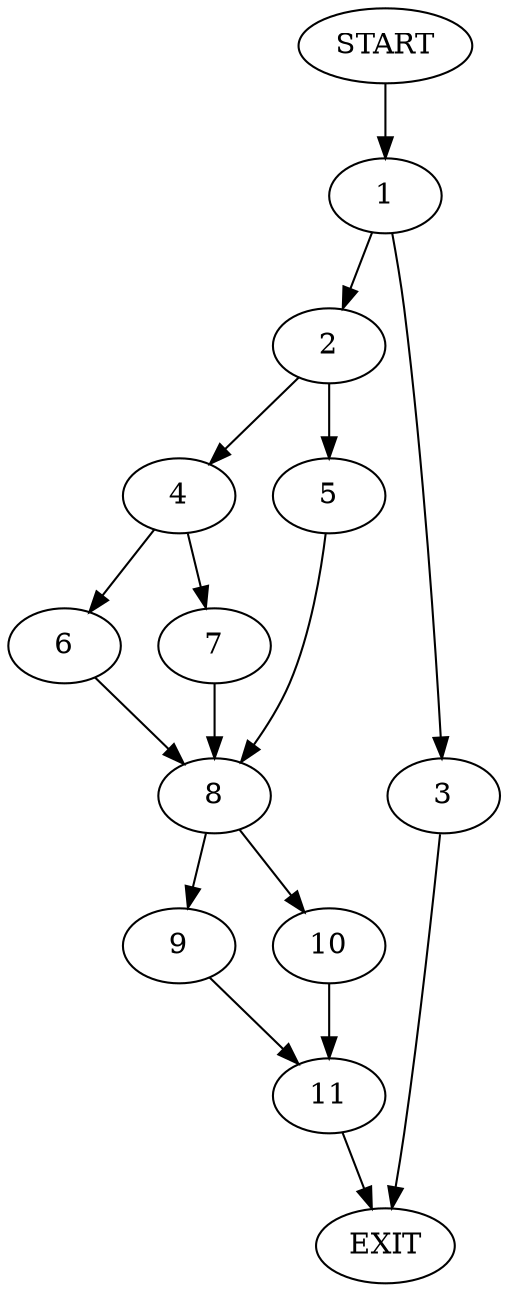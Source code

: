 digraph {
0 [label="START"]
12 [label="EXIT"]
0 -> 1
1 -> 2
1 -> 3
3 -> 12
2 -> 4
2 -> 5
4 -> 6
4 -> 7
5 -> 8
8 -> 9
8 -> 10
6 -> 8
7 -> 8
9 -> 11
10 -> 11
11 -> 12
}
